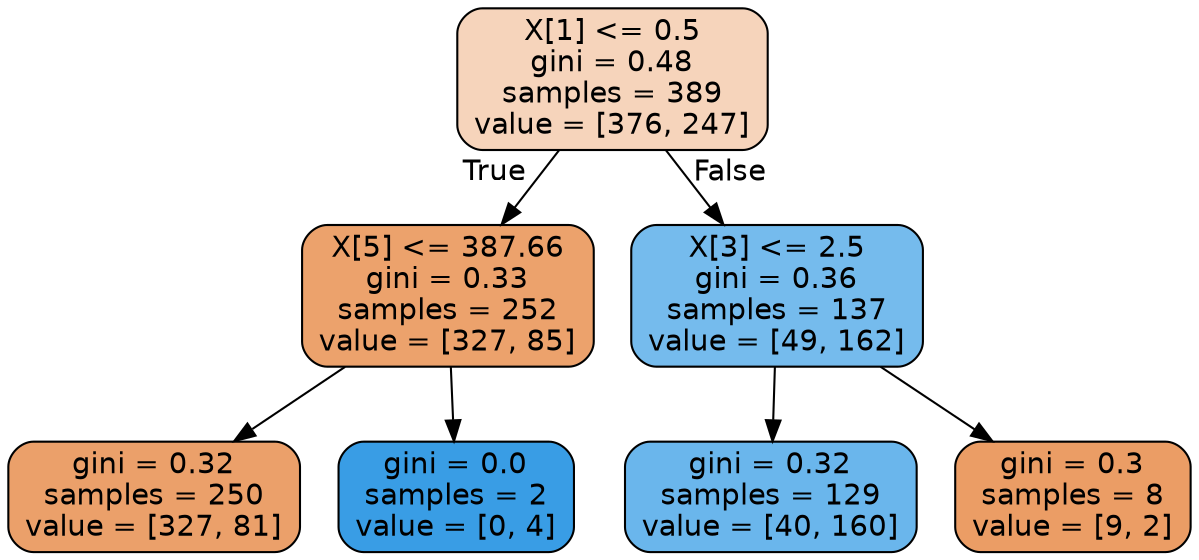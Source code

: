 digraph Tree {
node [shape=box, style="filled, rounded", color="black", fontname=helvetica] ;
edge [fontname=helvetica] ;
0 [label="X[1] <= 0.5\ngini = 0.48\nsamples = 389\nvalue = [376, 247]", fillcolor="#f6d4bb"] ;
1 [label="X[5] <= 387.66\ngini = 0.33\nsamples = 252\nvalue = [327, 85]", fillcolor="#eca26c"] ;
0 -> 1 [labeldistance=2.5, labelangle=45, headlabel="True"] ;
2 [label="gini = 0.32\nsamples = 250\nvalue = [327, 81]", fillcolor="#eba06a"] ;
1 -> 2 ;
3 [label="gini = 0.0\nsamples = 2\nvalue = [0, 4]", fillcolor="#399de5"] ;
1 -> 3 ;
4 [label="X[3] <= 2.5\ngini = 0.36\nsamples = 137\nvalue = [49, 162]", fillcolor="#75bbed"] ;
0 -> 4 [labeldistance=2.5, labelangle=-45, headlabel="False"] ;
5 [label="gini = 0.32\nsamples = 129\nvalue = [40, 160]", fillcolor="#6ab6ec"] ;
4 -> 5 ;
6 [label="gini = 0.3\nsamples = 8\nvalue = [9, 2]", fillcolor="#eb9d65"] ;
4 -> 6 ;
}